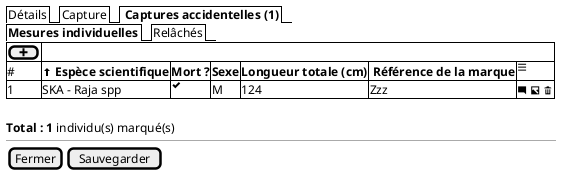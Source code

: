 @startsalt
{

  {/  Détails | Capture | <b> Captures accidentelles (1) }
  {/  <b>Mesures individuelles | Relâchés }

	{#
      [ <&plus>]
      # | <&arrow-thick-top> <b>Espèce scientifique | <b>Mort ?     | <b>Sexe   | <b>Longueur totale (cm) | <b> Référence de la marque | <&menu>
      1 | SKA - Raja spp | <&check>                | M | 124 | Zzz | <&comment-square> <&image> <&trash>
    }
    .
    <b>Total : 1</b> individu(s) marqué(s)
  --

  {
    [Fermer] | [Sauvegarder]
  }
}
@endsalt
